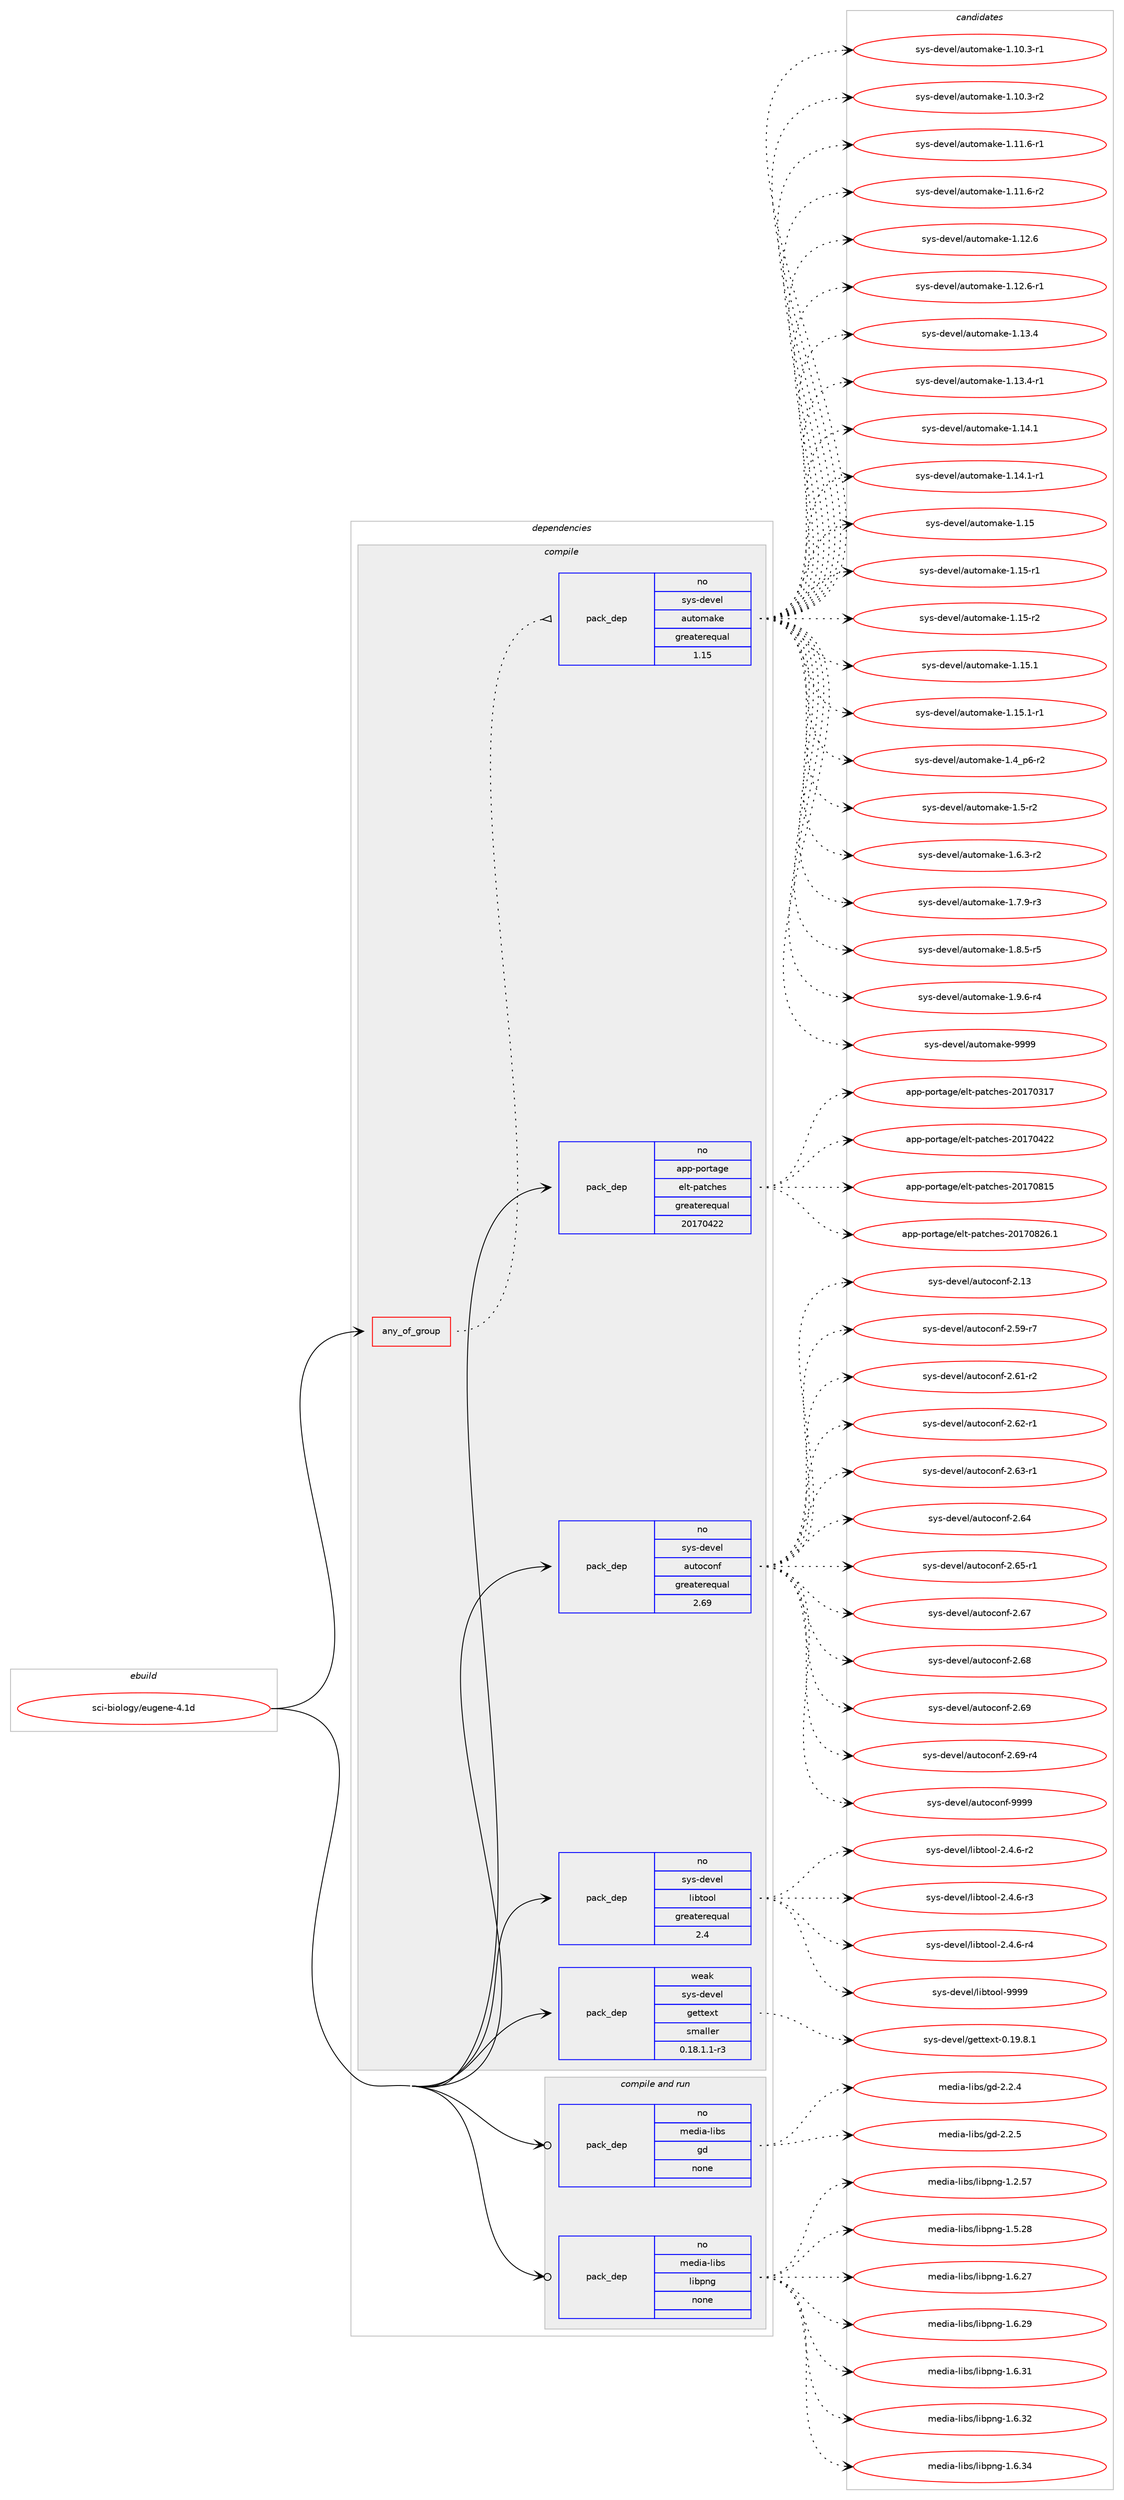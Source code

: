 digraph prolog {

# *************
# Graph options
# *************

newrank=true;
concentrate=true;
compound=true;
graph [rankdir=LR,fontname=Helvetica,fontsize=10,ranksep=1.5];#, ranksep=2.5, nodesep=0.2];
edge  [arrowhead=vee];
node  [fontname=Helvetica,fontsize=10];

# **********
# The ebuild
# **********

subgraph cluster_leftcol {
color=gray;
rank=same;
label=<<i>ebuild</i>>;
id [label="sci-biology/eugene-4.1d", color=red, width=4, href="../sci-biology/eugene-4.1d.svg"];
}

# ****************
# The dependencies
# ****************

subgraph cluster_midcol {
color=gray;
label=<<i>dependencies</i>>;
subgraph cluster_compile {
fillcolor="#eeeeee";
style=filled;
label=<<i>compile</i>>;
subgraph any7462 {
dependency444832 [label=<<TABLE BORDER="0" CELLBORDER="1" CELLSPACING="0" CELLPADDING="4"><TR><TD CELLPADDING="10">any_of_group</TD></TR></TABLE>>, shape=none, color=red];subgraph pack327772 {
dependency444833 [label=<<TABLE BORDER="0" CELLBORDER="1" CELLSPACING="0" CELLPADDING="4" WIDTH="220"><TR><TD ROWSPAN="6" CELLPADDING="30">pack_dep</TD></TR><TR><TD WIDTH="110">no</TD></TR><TR><TD>sys-devel</TD></TR><TR><TD>automake</TD></TR><TR><TD>greaterequal</TD></TR><TR><TD>1.15</TD></TR></TABLE>>, shape=none, color=blue];
}
dependency444832:e -> dependency444833:w [weight=20,style="dotted",arrowhead="oinv"];
}
id:e -> dependency444832:w [weight=20,style="solid",arrowhead="vee"];
subgraph pack327773 {
dependency444834 [label=<<TABLE BORDER="0" CELLBORDER="1" CELLSPACING="0" CELLPADDING="4" WIDTH="220"><TR><TD ROWSPAN="6" CELLPADDING="30">pack_dep</TD></TR><TR><TD WIDTH="110">no</TD></TR><TR><TD>app-portage</TD></TR><TR><TD>elt-patches</TD></TR><TR><TD>greaterequal</TD></TR><TR><TD>20170422</TD></TR></TABLE>>, shape=none, color=blue];
}
id:e -> dependency444834:w [weight=20,style="solid",arrowhead="vee"];
subgraph pack327774 {
dependency444835 [label=<<TABLE BORDER="0" CELLBORDER="1" CELLSPACING="0" CELLPADDING="4" WIDTH="220"><TR><TD ROWSPAN="6" CELLPADDING="30">pack_dep</TD></TR><TR><TD WIDTH="110">no</TD></TR><TR><TD>sys-devel</TD></TR><TR><TD>autoconf</TD></TR><TR><TD>greaterequal</TD></TR><TR><TD>2.69</TD></TR></TABLE>>, shape=none, color=blue];
}
id:e -> dependency444835:w [weight=20,style="solid",arrowhead="vee"];
subgraph pack327775 {
dependency444836 [label=<<TABLE BORDER="0" CELLBORDER="1" CELLSPACING="0" CELLPADDING="4" WIDTH="220"><TR><TD ROWSPAN="6" CELLPADDING="30">pack_dep</TD></TR><TR><TD WIDTH="110">no</TD></TR><TR><TD>sys-devel</TD></TR><TR><TD>libtool</TD></TR><TR><TD>greaterequal</TD></TR><TR><TD>2.4</TD></TR></TABLE>>, shape=none, color=blue];
}
id:e -> dependency444836:w [weight=20,style="solid",arrowhead="vee"];
subgraph pack327776 {
dependency444837 [label=<<TABLE BORDER="0" CELLBORDER="1" CELLSPACING="0" CELLPADDING="4" WIDTH="220"><TR><TD ROWSPAN="6" CELLPADDING="30">pack_dep</TD></TR><TR><TD WIDTH="110">weak</TD></TR><TR><TD>sys-devel</TD></TR><TR><TD>gettext</TD></TR><TR><TD>smaller</TD></TR><TR><TD>0.18.1.1-r3</TD></TR></TABLE>>, shape=none, color=blue];
}
id:e -> dependency444837:w [weight=20,style="solid",arrowhead="vee"];
}
subgraph cluster_compileandrun {
fillcolor="#eeeeee";
style=filled;
label=<<i>compile and run</i>>;
subgraph pack327777 {
dependency444838 [label=<<TABLE BORDER="0" CELLBORDER="1" CELLSPACING="0" CELLPADDING="4" WIDTH="220"><TR><TD ROWSPAN="6" CELLPADDING="30">pack_dep</TD></TR><TR><TD WIDTH="110">no</TD></TR><TR><TD>media-libs</TD></TR><TR><TD>gd</TD></TR><TR><TD>none</TD></TR><TR><TD></TD></TR></TABLE>>, shape=none, color=blue];
}
id:e -> dependency444838:w [weight=20,style="solid",arrowhead="odotvee"];
subgraph pack327778 {
dependency444839 [label=<<TABLE BORDER="0" CELLBORDER="1" CELLSPACING="0" CELLPADDING="4" WIDTH="220"><TR><TD ROWSPAN="6" CELLPADDING="30">pack_dep</TD></TR><TR><TD WIDTH="110">no</TD></TR><TR><TD>media-libs</TD></TR><TR><TD>libpng</TD></TR><TR><TD>none</TD></TR><TR><TD></TD></TR></TABLE>>, shape=none, color=blue];
}
id:e -> dependency444839:w [weight=20,style="solid",arrowhead="odotvee"];
}
subgraph cluster_run {
fillcolor="#eeeeee";
style=filled;
label=<<i>run</i>>;
}
}

# **************
# The candidates
# **************

subgraph cluster_choices {
rank=same;
color=gray;
label=<<i>candidates</i>>;

subgraph choice327772 {
color=black;
nodesep=1;
choice11512111545100101118101108479711711611110997107101454946494846514511449 [label="sys-devel/automake-1.10.3-r1", color=red, width=4,href="../sys-devel/automake-1.10.3-r1.svg"];
choice11512111545100101118101108479711711611110997107101454946494846514511450 [label="sys-devel/automake-1.10.3-r2", color=red, width=4,href="../sys-devel/automake-1.10.3-r2.svg"];
choice11512111545100101118101108479711711611110997107101454946494946544511449 [label="sys-devel/automake-1.11.6-r1", color=red, width=4,href="../sys-devel/automake-1.11.6-r1.svg"];
choice11512111545100101118101108479711711611110997107101454946494946544511450 [label="sys-devel/automake-1.11.6-r2", color=red, width=4,href="../sys-devel/automake-1.11.6-r2.svg"];
choice1151211154510010111810110847971171161111099710710145494649504654 [label="sys-devel/automake-1.12.6", color=red, width=4,href="../sys-devel/automake-1.12.6.svg"];
choice11512111545100101118101108479711711611110997107101454946495046544511449 [label="sys-devel/automake-1.12.6-r1", color=red, width=4,href="../sys-devel/automake-1.12.6-r1.svg"];
choice1151211154510010111810110847971171161111099710710145494649514652 [label="sys-devel/automake-1.13.4", color=red, width=4,href="../sys-devel/automake-1.13.4.svg"];
choice11512111545100101118101108479711711611110997107101454946495146524511449 [label="sys-devel/automake-1.13.4-r1", color=red, width=4,href="../sys-devel/automake-1.13.4-r1.svg"];
choice1151211154510010111810110847971171161111099710710145494649524649 [label="sys-devel/automake-1.14.1", color=red, width=4,href="../sys-devel/automake-1.14.1.svg"];
choice11512111545100101118101108479711711611110997107101454946495246494511449 [label="sys-devel/automake-1.14.1-r1", color=red, width=4,href="../sys-devel/automake-1.14.1-r1.svg"];
choice115121115451001011181011084797117116111109971071014549464953 [label="sys-devel/automake-1.15", color=red, width=4,href="../sys-devel/automake-1.15.svg"];
choice1151211154510010111810110847971171161111099710710145494649534511449 [label="sys-devel/automake-1.15-r1", color=red, width=4,href="../sys-devel/automake-1.15-r1.svg"];
choice1151211154510010111810110847971171161111099710710145494649534511450 [label="sys-devel/automake-1.15-r2", color=red, width=4,href="../sys-devel/automake-1.15-r2.svg"];
choice1151211154510010111810110847971171161111099710710145494649534649 [label="sys-devel/automake-1.15.1", color=red, width=4,href="../sys-devel/automake-1.15.1.svg"];
choice11512111545100101118101108479711711611110997107101454946495346494511449 [label="sys-devel/automake-1.15.1-r1", color=red, width=4,href="../sys-devel/automake-1.15.1-r1.svg"];
choice115121115451001011181011084797117116111109971071014549465295112544511450 [label="sys-devel/automake-1.4_p6-r2", color=red, width=4,href="../sys-devel/automake-1.4_p6-r2.svg"];
choice11512111545100101118101108479711711611110997107101454946534511450 [label="sys-devel/automake-1.5-r2", color=red, width=4,href="../sys-devel/automake-1.5-r2.svg"];
choice115121115451001011181011084797117116111109971071014549465446514511450 [label="sys-devel/automake-1.6.3-r2", color=red, width=4,href="../sys-devel/automake-1.6.3-r2.svg"];
choice115121115451001011181011084797117116111109971071014549465546574511451 [label="sys-devel/automake-1.7.9-r3", color=red, width=4,href="../sys-devel/automake-1.7.9-r3.svg"];
choice115121115451001011181011084797117116111109971071014549465646534511453 [label="sys-devel/automake-1.8.5-r5", color=red, width=4,href="../sys-devel/automake-1.8.5-r5.svg"];
choice115121115451001011181011084797117116111109971071014549465746544511452 [label="sys-devel/automake-1.9.6-r4", color=red, width=4,href="../sys-devel/automake-1.9.6-r4.svg"];
choice115121115451001011181011084797117116111109971071014557575757 [label="sys-devel/automake-9999", color=red, width=4,href="../sys-devel/automake-9999.svg"];
dependency444833:e -> choice11512111545100101118101108479711711611110997107101454946494846514511449:w [style=dotted,weight="100"];
dependency444833:e -> choice11512111545100101118101108479711711611110997107101454946494846514511450:w [style=dotted,weight="100"];
dependency444833:e -> choice11512111545100101118101108479711711611110997107101454946494946544511449:w [style=dotted,weight="100"];
dependency444833:e -> choice11512111545100101118101108479711711611110997107101454946494946544511450:w [style=dotted,weight="100"];
dependency444833:e -> choice1151211154510010111810110847971171161111099710710145494649504654:w [style=dotted,weight="100"];
dependency444833:e -> choice11512111545100101118101108479711711611110997107101454946495046544511449:w [style=dotted,weight="100"];
dependency444833:e -> choice1151211154510010111810110847971171161111099710710145494649514652:w [style=dotted,weight="100"];
dependency444833:e -> choice11512111545100101118101108479711711611110997107101454946495146524511449:w [style=dotted,weight="100"];
dependency444833:e -> choice1151211154510010111810110847971171161111099710710145494649524649:w [style=dotted,weight="100"];
dependency444833:e -> choice11512111545100101118101108479711711611110997107101454946495246494511449:w [style=dotted,weight="100"];
dependency444833:e -> choice115121115451001011181011084797117116111109971071014549464953:w [style=dotted,weight="100"];
dependency444833:e -> choice1151211154510010111810110847971171161111099710710145494649534511449:w [style=dotted,weight="100"];
dependency444833:e -> choice1151211154510010111810110847971171161111099710710145494649534511450:w [style=dotted,weight="100"];
dependency444833:e -> choice1151211154510010111810110847971171161111099710710145494649534649:w [style=dotted,weight="100"];
dependency444833:e -> choice11512111545100101118101108479711711611110997107101454946495346494511449:w [style=dotted,weight="100"];
dependency444833:e -> choice115121115451001011181011084797117116111109971071014549465295112544511450:w [style=dotted,weight="100"];
dependency444833:e -> choice11512111545100101118101108479711711611110997107101454946534511450:w [style=dotted,weight="100"];
dependency444833:e -> choice115121115451001011181011084797117116111109971071014549465446514511450:w [style=dotted,weight="100"];
dependency444833:e -> choice115121115451001011181011084797117116111109971071014549465546574511451:w [style=dotted,weight="100"];
dependency444833:e -> choice115121115451001011181011084797117116111109971071014549465646534511453:w [style=dotted,weight="100"];
dependency444833:e -> choice115121115451001011181011084797117116111109971071014549465746544511452:w [style=dotted,weight="100"];
dependency444833:e -> choice115121115451001011181011084797117116111109971071014557575757:w [style=dotted,weight="100"];
}
subgraph choice327773 {
color=black;
nodesep=1;
choice97112112451121111141169710310147101108116451129711699104101115455048495548514955 [label="app-portage/elt-patches-20170317", color=red, width=4,href="../app-portage/elt-patches-20170317.svg"];
choice97112112451121111141169710310147101108116451129711699104101115455048495548525050 [label="app-portage/elt-patches-20170422", color=red, width=4,href="../app-portage/elt-patches-20170422.svg"];
choice97112112451121111141169710310147101108116451129711699104101115455048495548564953 [label="app-portage/elt-patches-20170815", color=red, width=4,href="../app-portage/elt-patches-20170815.svg"];
choice971121124511211111411697103101471011081164511297116991041011154550484955485650544649 [label="app-portage/elt-patches-20170826.1", color=red, width=4,href="../app-portage/elt-patches-20170826.1.svg"];
dependency444834:e -> choice97112112451121111141169710310147101108116451129711699104101115455048495548514955:w [style=dotted,weight="100"];
dependency444834:e -> choice97112112451121111141169710310147101108116451129711699104101115455048495548525050:w [style=dotted,weight="100"];
dependency444834:e -> choice97112112451121111141169710310147101108116451129711699104101115455048495548564953:w [style=dotted,weight="100"];
dependency444834:e -> choice971121124511211111411697103101471011081164511297116991041011154550484955485650544649:w [style=dotted,weight="100"];
}
subgraph choice327774 {
color=black;
nodesep=1;
choice115121115451001011181011084797117116111991111101024550464951 [label="sys-devel/autoconf-2.13", color=red, width=4,href="../sys-devel/autoconf-2.13.svg"];
choice1151211154510010111810110847971171161119911111010245504653574511455 [label="sys-devel/autoconf-2.59-r7", color=red, width=4,href="../sys-devel/autoconf-2.59-r7.svg"];
choice1151211154510010111810110847971171161119911111010245504654494511450 [label="sys-devel/autoconf-2.61-r2", color=red, width=4,href="../sys-devel/autoconf-2.61-r2.svg"];
choice1151211154510010111810110847971171161119911111010245504654504511449 [label="sys-devel/autoconf-2.62-r1", color=red, width=4,href="../sys-devel/autoconf-2.62-r1.svg"];
choice1151211154510010111810110847971171161119911111010245504654514511449 [label="sys-devel/autoconf-2.63-r1", color=red, width=4,href="../sys-devel/autoconf-2.63-r1.svg"];
choice115121115451001011181011084797117116111991111101024550465452 [label="sys-devel/autoconf-2.64", color=red, width=4,href="../sys-devel/autoconf-2.64.svg"];
choice1151211154510010111810110847971171161119911111010245504654534511449 [label="sys-devel/autoconf-2.65-r1", color=red, width=4,href="../sys-devel/autoconf-2.65-r1.svg"];
choice115121115451001011181011084797117116111991111101024550465455 [label="sys-devel/autoconf-2.67", color=red, width=4,href="../sys-devel/autoconf-2.67.svg"];
choice115121115451001011181011084797117116111991111101024550465456 [label="sys-devel/autoconf-2.68", color=red, width=4,href="../sys-devel/autoconf-2.68.svg"];
choice115121115451001011181011084797117116111991111101024550465457 [label="sys-devel/autoconf-2.69", color=red, width=4,href="../sys-devel/autoconf-2.69.svg"];
choice1151211154510010111810110847971171161119911111010245504654574511452 [label="sys-devel/autoconf-2.69-r4", color=red, width=4,href="../sys-devel/autoconf-2.69-r4.svg"];
choice115121115451001011181011084797117116111991111101024557575757 [label="sys-devel/autoconf-9999", color=red, width=4,href="../sys-devel/autoconf-9999.svg"];
dependency444835:e -> choice115121115451001011181011084797117116111991111101024550464951:w [style=dotted,weight="100"];
dependency444835:e -> choice1151211154510010111810110847971171161119911111010245504653574511455:w [style=dotted,weight="100"];
dependency444835:e -> choice1151211154510010111810110847971171161119911111010245504654494511450:w [style=dotted,weight="100"];
dependency444835:e -> choice1151211154510010111810110847971171161119911111010245504654504511449:w [style=dotted,weight="100"];
dependency444835:e -> choice1151211154510010111810110847971171161119911111010245504654514511449:w [style=dotted,weight="100"];
dependency444835:e -> choice115121115451001011181011084797117116111991111101024550465452:w [style=dotted,weight="100"];
dependency444835:e -> choice1151211154510010111810110847971171161119911111010245504654534511449:w [style=dotted,weight="100"];
dependency444835:e -> choice115121115451001011181011084797117116111991111101024550465455:w [style=dotted,weight="100"];
dependency444835:e -> choice115121115451001011181011084797117116111991111101024550465456:w [style=dotted,weight="100"];
dependency444835:e -> choice115121115451001011181011084797117116111991111101024550465457:w [style=dotted,weight="100"];
dependency444835:e -> choice1151211154510010111810110847971171161119911111010245504654574511452:w [style=dotted,weight="100"];
dependency444835:e -> choice115121115451001011181011084797117116111991111101024557575757:w [style=dotted,weight="100"];
}
subgraph choice327775 {
color=black;
nodesep=1;
choice1151211154510010111810110847108105981161111111084550465246544511450 [label="sys-devel/libtool-2.4.6-r2", color=red, width=4,href="../sys-devel/libtool-2.4.6-r2.svg"];
choice1151211154510010111810110847108105981161111111084550465246544511451 [label="sys-devel/libtool-2.4.6-r3", color=red, width=4,href="../sys-devel/libtool-2.4.6-r3.svg"];
choice1151211154510010111810110847108105981161111111084550465246544511452 [label="sys-devel/libtool-2.4.6-r4", color=red, width=4,href="../sys-devel/libtool-2.4.6-r4.svg"];
choice1151211154510010111810110847108105981161111111084557575757 [label="sys-devel/libtool-9999", color=red, width=4,href="../sys-devel/libtool-9999.svg"];
dependency444836:e -> choice1151211154510010111810110847108105981161111111084550465246544511450:w [style=dotted,weight="100"];
dependency444836:e -> choice1151211154510010111810110847108105981161111111084550465246544511451:w [style=dotted,weight="100"];
dependency444836:e -> choice1151211154510010111810110847108105981161111111084550465246544511452:w [style=dotted,weight="100"];
dependency444836:e -> choice1151211154510010111810110847108105981161111111084557575757:w [style=dotted,weight="100"];
}
subgraph choice327776 {
color=black;
nodesep=1;
choice1151211154510010111810110847103101116116101120116454846495746564649 [label="sys-devel/gettext-0.19.8.1", color=red, width=4,href="../sys-devel/gettext-0.19.8.1.svg"];
dependency444837:e -> choice1151211154510010111810110847103101116116101120116454846495746564649:w [style=dotted,weight="100"];
}
subgraph choice327777 {
color=black;
nodesep=1;
choice10910110010597451081059811547103100455046504652 [label="media-libs/gd-2.2.4", color=red, width=4,href="../media-libs/gd-2.2.4.svg"];
choice10910110010597451081059811547103100455046504653 [label="media-libs/gd-2.2.5", color=red, width=4,href="../media-libs/gd-2.2.5.svg"];
dependency444838:e -> choice10910110010597451081059811547103100455046504652:w [style=dotted,weight="100"];
dependency444838:e -> choice10910110010597451081059811547103100455046504653:w [style=dotted,weight="100"];
}
subgraph choice327778 {
color=black;
nodesep=1;
choice109101100105974510810598115471081059811211010345494650465355 [label="media-libs/libpng-1.2.57", color=red, width=4,href="../media-libs/libpng-1.2.57.svg"];
choice109101100105974510810598115471081059811211010345494653465056 [label="media-libs/libpng-1.5.28", color=red, width=4,href="../media-libs/libpng-1.5.28.svg"];
choice109101100105974510810598115471081059811211010345494654465055 [label="media-libs/libpng-1.6.27", color=red, width=4,href="../media-libs/libpng-1.6.27.svg"];
choice109101100105974510810598115471081059811211010345494654465057 [label="media-libs/libpng-1.6.29", color=red, width=4,href="../media-libs/libpng-1.6.29.svg"];
choice109101100105974510810598115471081059811211010345494654465149 [label="media-libs/libpng-1.6.31", color=red, width=4,href="../media-libs/libpng-1.6.31.svg"];
choice109101100105974510810598115471081059811211010345494654465150 [label="media-libs/libpng-1.6.32", color=red, width=4,href="../media-libs/libpng-1.6.32.svg"];
choice109101100105974510810598115471081059811211010345494654465152 [label="media-libs/libpng-1.6.34", color=red, width=4,href="../media-libs/libpng-1.6.34.svg"];
dependency444839:e -> choice109101100105974510810598115471081059811211010345494650465355:w [style=dotted,weight="100"];
dependency444839:e -> choice109101100105974510810598115471081059811211010345494653465056:w [style=dotted,weight="100"];
dependency444839:e -> choice109101100105974510810598115471081059811211010345494654465055:w [style=dotted,weight="100"];
dependency444839:e -> choice109101100105974510810598115471081059811211010345494654465057:w [style=dotted,weight="100"];
dependency444839:e -> choice109101100105974510810598115471081059811211010345494654465149:w [style=dotted,weight="100"];
dependency444839:e -> choice109101100105974510810598115471081059811211010345494654465150:w [style=dotted,weight="100"];
dependency444839:e -> choice109101100105974510810598115471081059811211010345494654465152:w [style=dotted,weight="100"];
}
}

}
